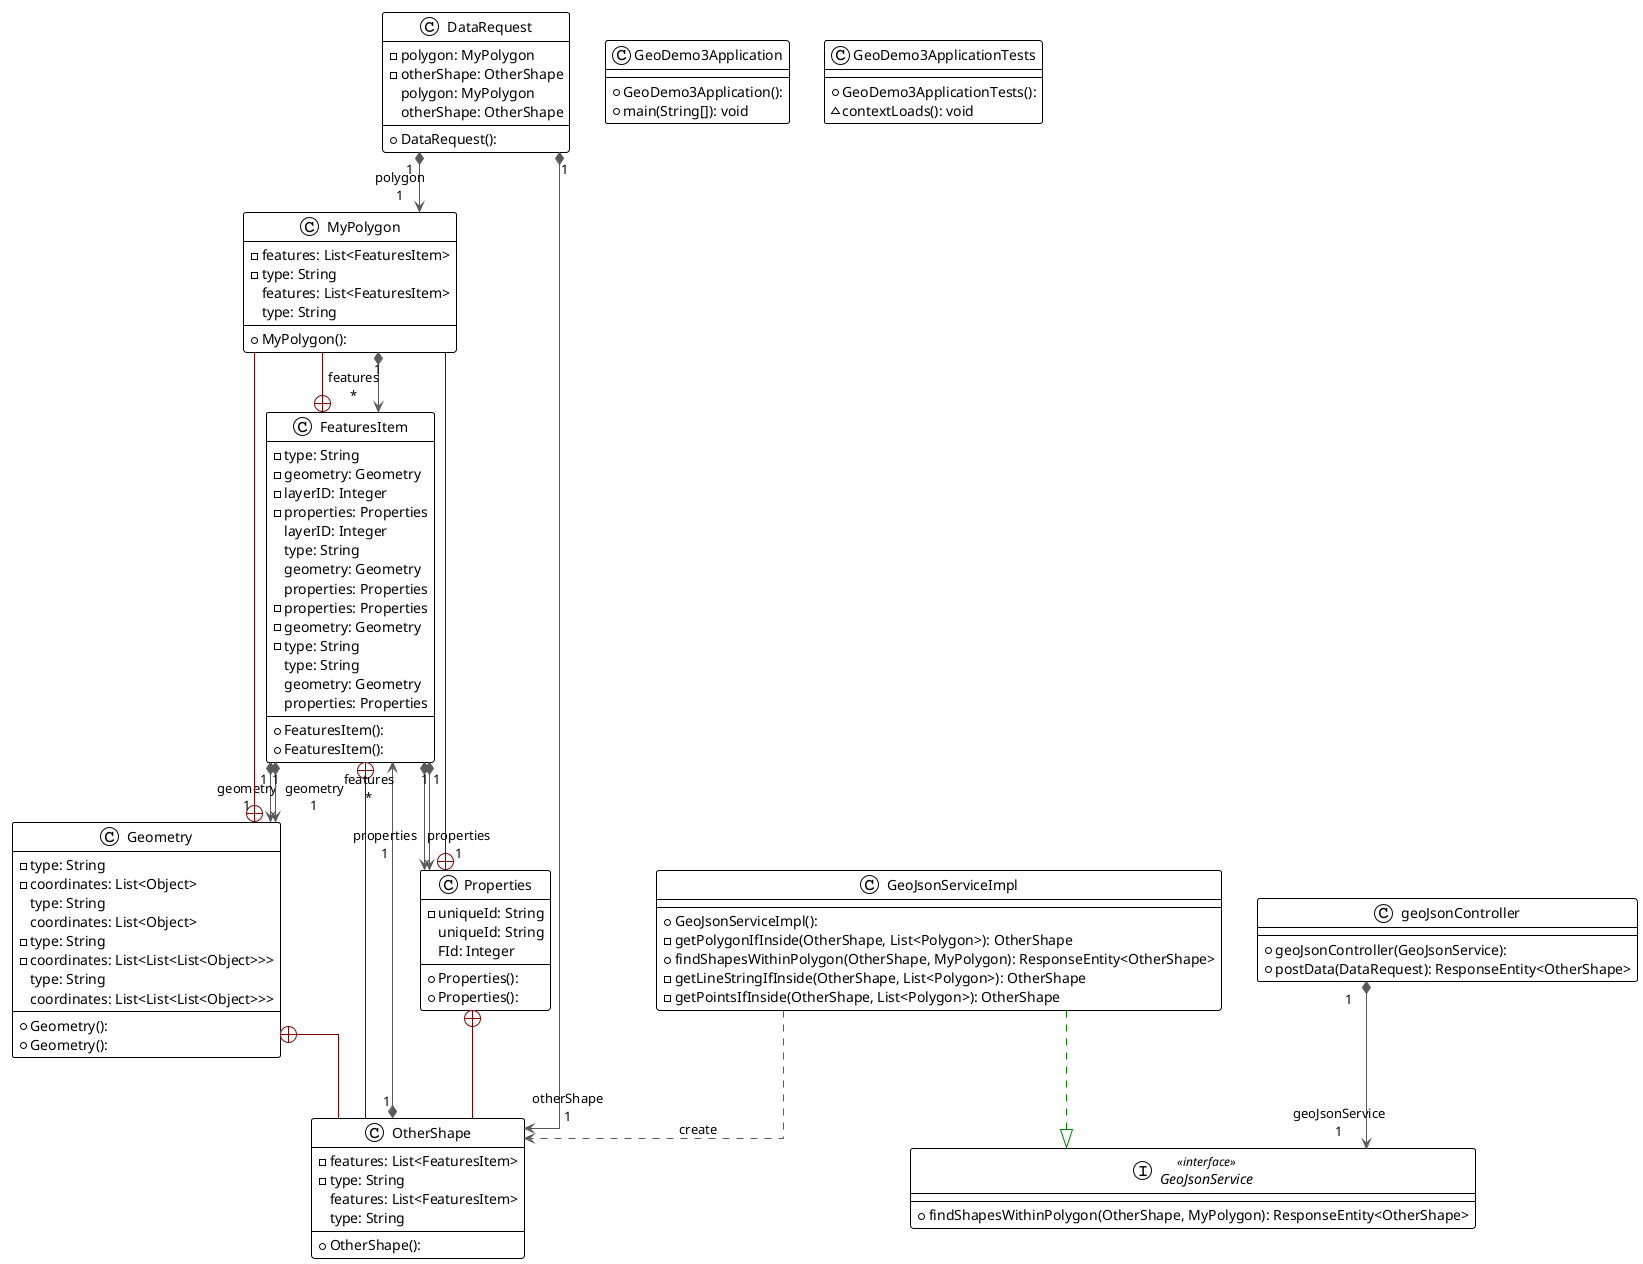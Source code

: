 @startuml

!theme plain
top to bottom direction
skinparam linetype ortho

class DataRequest {
  + DataRequest(): 
  - polygon: MyPolygon
  - otherShape: OtherShape
   polygon: MyPolygon
   otherShape: OtherShape
}
class FeaturesItem {
  + FeaturesItem(): 
  - type: String
  - geometry: Geometry
  - layerID: Integer
  - properties: Properties
   layerID: Integer
   type: String
   geometry: Geometry
   properties: Properties
}
class FeaturesItem {
  + FeaturesItem(): 
  - properties: Properties
  - geometry: Geometry
  - type: String
   type: String
   geometry: Geometry
   properties: Properties
}
class GeoDemo3Application {
  + GeoDemo3Application(): 
  + main(String[]): void
}
class GeoDemo3ApplicationTests {
  + GeoDemo3ApplicationTests(): 
  ~ contextLoads(): void
}
interface GeoJsonService << interface >> {
  + findShapesWithinPolygon(OtherShape, MyPolygon): ResponseEntity<OtherShape>
}
class GeoJsonServiceImpl {
  + GeoJsonServiceImpl(): 
  - getPolygonIfInside(OtherShape, List<Polygon>): OtherShape
  + findShapesWithinPolygon(OtherShape, MyPolygon): ResponseEntity<OtherShape>
  - getLineStringIfInside(OtherShape, List<Polygon>): OtherShape
  - getPointsIfInside(OtherShape, List<Polygon>): OtherShape
}
class Geometry {
  + Geometry(): 
  - type: String
  - coordinates: List<Object>
   type: String
   coordinates: List<Object>
}
class Geometry {
  + Geometry(): 
  - type: String
  - coordinates: List<List<List<Object>>>
   type: String
   coordinates: List<List<List<Object>>>
}
class MyPolygon {
  + MyPolygon(): 
  - features: List<FeaturesItem>
  - type: String
   features: List<FeaturesItem>
   type: String
}
class OtherShape {
  + OtherShape(): 
  - features: List<FeaturesItem>
  - type: String
   features: List<FeaturesItem>
   type: String
}
class Properties {
  + Properties(): 
}
class Properties {
  + Properties(): 
  - uniqueId: String
   uniqueId: String
   FId: Integer
}
class geoJsonController {
  + geoJsonController(GeoJsonService): 
  + postData(DataRequest): ResponseEntity<OtherShape>
}

DataRequest              "1" *-[#595959,plain]-> "polygon\n1" MyPolygon                
DataRequest              "1" *-[#595959,plain]-> "otherShape\n1" OtherShape               
FeaturesItem             "1" *-[#595959,plain]-> "geometry\n1" Geometry                 
FeaturesItem             "1" *-[#595959,plain]-> "geometry\n1" Geometry                 
FeaturesItem              +-[#820000,plain]-  MyPolygon                
FeaturesItem              +-[#820000,plain]-  OtherShape               
FeaturesItem             "1" *-[#595959,plain]-> "properties\n1" Properties               
FeaturesItem             "1" *-[#595959,plain]-> "properties\n1" Properties               
GeoJsonServiceImpl        -[#008200,dashed]-^  GeoJsonService           
GeoJsonServiceImpl        -[#595959,dashed]->  OtherShape               : "«create»"
Geometry                  +-[#820000,plain]-  MyPolygon                
Geometry                  +-[#820000,plain]-  OtherShape               
MyPolygon                "1" *-[#595959,plain]-> "features\n*" FeaturesItem             
OtherShape               "1" *-[#595959,plain]-> "features\n*" FeaturesItem             
Properties                +-[#820000,plain]-  MyPolygon                
Properties                +-[#820000,plain]-  OtherShape               
geoJsonController        "1" *-[#595959,plain]-> "geoJsonService\n1" GeoJsonService           
@enduml
